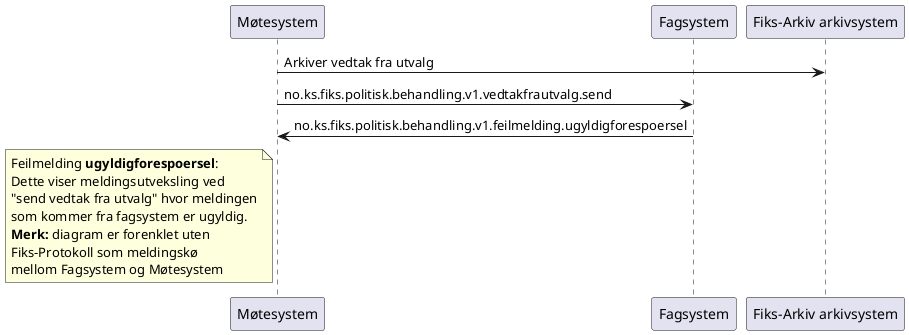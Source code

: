 @startuml
participant Møtesystem as "Møtesystem"
participant Fagsystem as "Fagsystem"
participant Arkivsystem as "Fiks-Arkiv arkivsystem"

Møtesystem -> Arkivsystem : Arkiver vedtak fra utvalg

Møtesystem -> Fagsystem : no.ks.fiks.politisk.behandling.v1.vedtakfrautvalg.send
Møtesystem <- Fagsystem : no.ks.fiks.politisk.behandling.v1.feilmelding.ugyldigforespoersel

note left of Møtesystem
Feilmelding **ugyldigforespoersel**:
Dette viser meldingsutveksling ved
"send vedtak fra utvalg" hvor meldingen
som kommer fra fagsystem er ugyldig.
**Merk:** diagram er forenklet uten
Fiks-Protokoll som meldingskø
mellom Fagsystem og Møtesystem
end note

@enduml